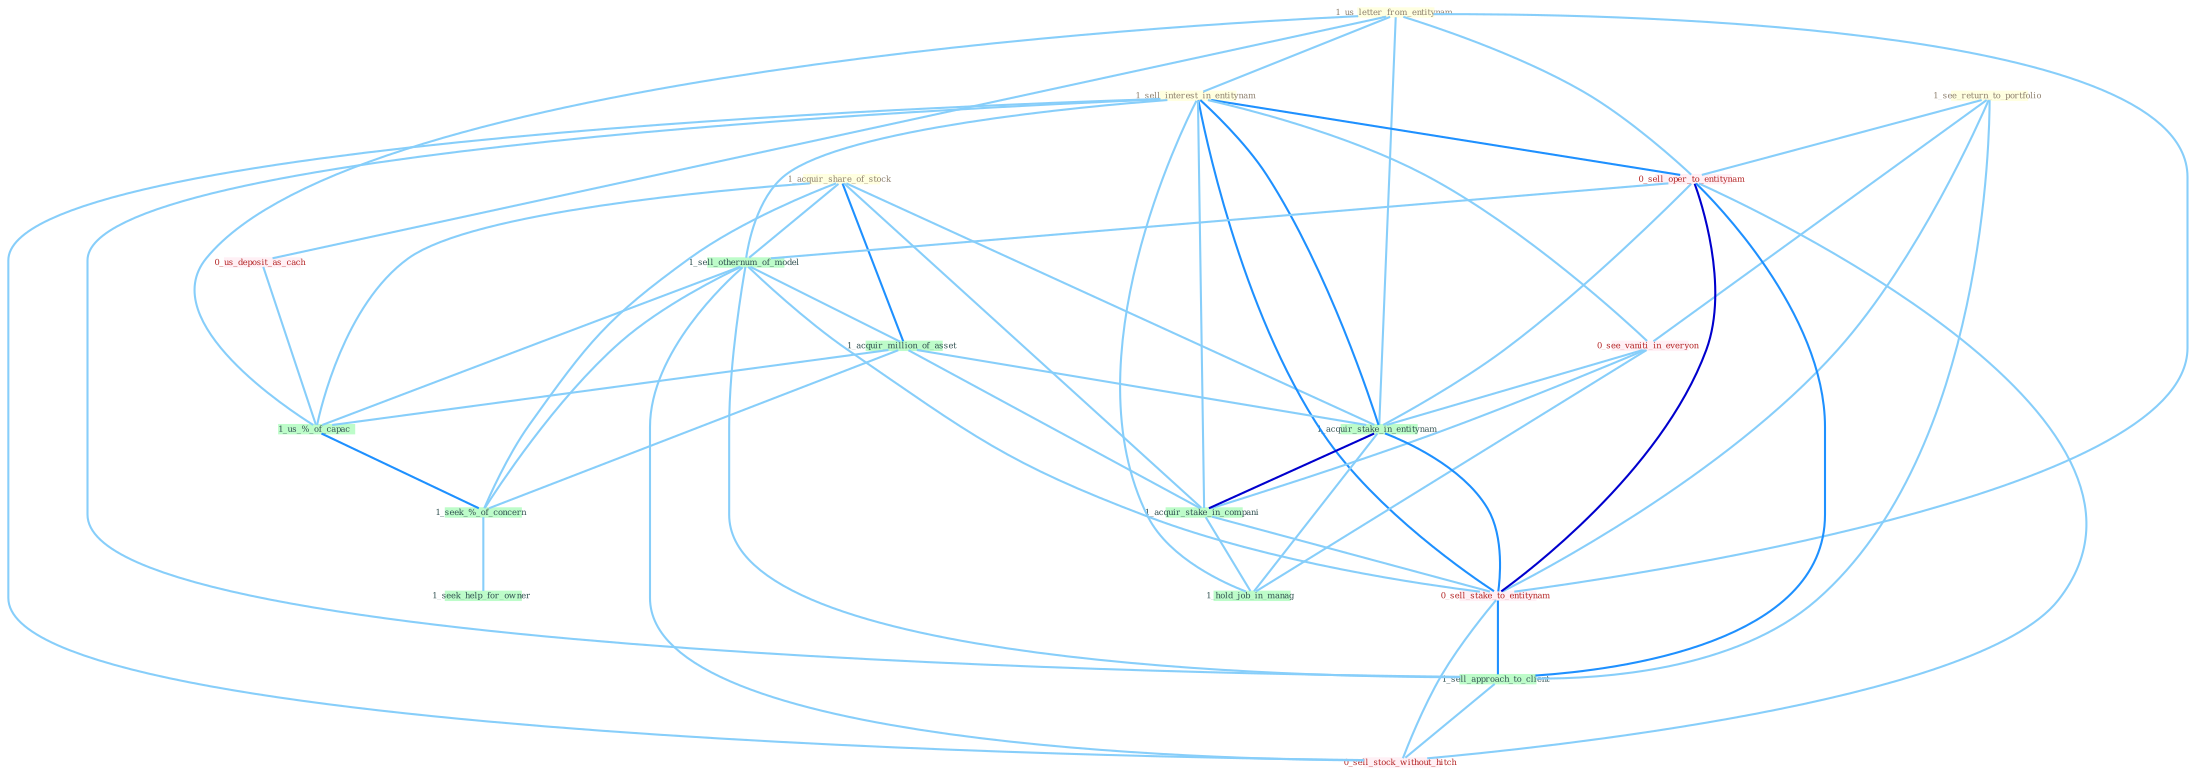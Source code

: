 Graph G{ 
    node
    [shape=polygon,style=filled,width=.5,height=.06,color="#BDFCC9",fixedsize=true,fontsize=4,
    fontcolor="#2f4f4f"];
    {node
    [color="#ffffe0", fontcolor="#8b7d6b"] "1_acquir_share_of_stock " "1_us_letter_from_entitynam " "1_see_return_to_portfolio " "1_sell_interest_in_entitynam "}
{node [color="#fff0f5", fontcolor="#b22222"] "0_sell_oper_to_entitynam " "0_see_vaniti_in_everyon " "0_us_deposit_as_cach " "0_sell_stake_to_entitynam " "0_sell_stock_without_hitch "}
edge [color="#B0E2FF"];

	"1_acquir_share_of_stock " -- "1_sell_othernum_of_model " [w="1", color="#87cefa" ];
	"1_acquir_share_of_stock " -- "1_acquir_million_of_asset " [w="2", color="#1e90ff" , len=0.8];
	"1_acquir_share_of_stock " -- "1_acquir_stake_in_entitynam " [w="1", color="#87cefa" ];
	"1_acquir_share_of_stock " -- "1_acquir_stake_in_compani " [w="1", color="#87cefa" ];
	"1_acquir_share_of_stock " -- "1_us_%_of_capac " [w="1", color="#87cefa" ];
	"1_acquir_share_of_stock " -- "1_seek_%_of_concern " [w="1", color="#87cefa" ];
	"1_us_letter_from_entitynam " -- "1_sell_interest_in_entitynam " [w="1", color="#87cefa" ];
	"1_us_letter_from_entitynam " -- "0_sell_oper_to_entitynam " [w="1", color="#87cefa" ];
	"1_us_letter_from_entitynam " -- "0_us_deposit_as_cach " [w="1", color="#87cefa" ];
	"1_us_letter_from_entitynam " -- "1_acquir_stake_in_entitynam " [w="1", color="#87cefa" ];
	"1_us_letter_from_entitynam " -- "0_sell_stake_to_entitynam " [w="1", color="#87cefa" ];
	"1_us_letter_from_entitynam " -- "1_us_%_of_capac " [w="1", color="#87cefa" ];
	"1_see_return_to_portfolio " -- "0_sell_oper_to_entitynam " [w="1", color="#87cefa" ];
	"1_see_return_to_portfolio " -- "0_see_vaniti_in_everyon " [w="1", color="#87cefa" ];
	"1_see_return_to_portfolio " -- "0_sell_stake_to_entitynam " [w="1", color="#87cefa" ];
	"1_see_return_to_portfolio " -- "1_sell_approach_to_client " [w="1", color="#87cefa" ];
	"1_sell_interest_in_entitynam " -- "0_sell_oper_to_entitynam " [w="2", color="#1e90ff" , len=0.8];
	"1_sell_interest_in_entitynam " -- "1_sell_othernum_of_model " [w="1", color="#87cefa" ];
	"1_sell_interest_in_entitynam " -- "0_see_vaniti_in_everyon " [w="1", color="#87cefa" ];
	"1_sell_interest_in_entitynam " -- "1_acquir_stake_in_entitynam " [w="2", color="#1e90ff" , len=0.8];
	"1_sell_interest_in_entitynam " -- "1_acquir_stake_in_compani " [w="1", color="#87cefa" ];
	"1_sell_interest_in_entitynam " -- "0_sell_stake_to_entitynam " [w="2", color="#1e90ff" , len=0.8];
	"1_sell_interest_in_entitynam " -- "1_sell_approach_to_client " [w="1", color="#87cefa" ];
	"1_sell_interest_in_entitynam " -- "1_hold_job_in_manag " [w="1", color="#87cefa" ];
	"1_sell_interest_in_entitynam " -- "0_sell_stock_without_hitch " [w="1", color="#87cefa" ];
	"0_sell_oper_to_entitynam " -- "1_sell_othernum_of_model " [w="1", color="#87cefa" ];
	"0_sell_oper_to_entitynam " -- "1_acquir_stake_in_entitynam " [w="1", color="#87cefa" ];
	"0_sell_oper_to_entitynam " -- "0_sell_stake_to_entitynam " [w="3", color="#0000cd" , len=0.6];
	"0_sell_oper_to_entitynam " -- "1_sell_approach_to_client " [w="2", color="#1e90ff" , len=0.8];
	"0_sell_oper_to_entitynam " -- "0_sell_stock_without_hitch " [w="1", color="#87cefa" ];
	"1_sell_othernum_of_model " -- "1_acquir_million_of_asset " [w="1", color="#87cefa" ];
	"1_sell_othernum_of_model " -- "0_sell_stake_to_entitynam " [w="1", color="#87cefa" ];
	"1_sell_othernum_of_model " -- "1_us_%_of_capac " [w="1", color="#87cefa" ];
	"1_sell_othernum_of_model " -- "1_sell_approach_to_client " [w="1", color="#87cefa" ];
	"1_sell_othernum_of_model " -- "0_sell_stock_without_hitch " [w="1", color="#87cefa" ];
	"1_sell_othernum_of_model " -- "1_seek_%_of_concern " [w="1", color="#87cefa" ];
	"0_see_vaniti_in_everyon " -- "1_acquir_stake_in_entitynam " [w="1", color="#87cefa" ];
	"0_see_vaniti_in_everyon " -- "1_acquir_stake_in_compani " [w="1", color="#87cefa" ];
	"0_see_vaniti_in_everyon " -- "1_hold_job_in_manag " [w="1", color="#87cefa" ];
	"1_acquir_million_of_asset " -- "1_acquir_stake_in_entitynam " [w="1", color="#87cefa" ];
	"1_acquir_million_of_asset " -- "1_acquir_stake_in_compani " [w="1", color="#87cefa" ];
	"1_acquir_million_of_asset " -- "1_us_%_of_capac " [w="1", color="#87cefa" ];
	"1_acquir_million_of_asset " -- "1_seek_%_of_concern " [w="1", color="#87cefa" ];
	"0_us_deposit_as_cach " -- "1_us_%_of_capac " [w="1", color="#87cefa" ];
	"1_acquir_stake_in_entitynam " -- "1_acquir_stake_in_compani " [w="3", color="#0000cd" , len=0.6];
	"1_acquir_stake_in_entitynam " -- "0_sell_stake_to_entitynam " [w="2", color="#1e90ff" , len=0.8];
	"1_acquir_stake_in_entitynam " -- "1_hold_job_in_manag " [w="1", color="#87cefa" ];
	"1_acquir_stake_in_compani " -- "0_sell_stake_to_entitynam " [w="1", color="#87cefa" ];
	"1_acquir_stake_in_compani " -- "1_hold_job_in_manag " [w="1", color="#87cefa" ];
	"0_sell_stake_to_entitynam " -- "1_sell_approach_to_client " [w="2", color="#1e90ff" , len=0.8];
	"0_sell_stake_to_entitynam " -- "0_sell_stock_without_hitch " [w="1", color="#87cefa" ];
	"1_us_%_of_capac " -- "1_seek_%_of_concern " [w="2", color="#1e90ff" , len=0.8];
	"1_sell_approach_to_client " -- "0_sell_stock_without_hitch " [w="1", color="#87cefa" ];
	"1_seek_%_of_concern " -- "1_seek_help_for_owner " [w="1", color="#87cefa" ];
}